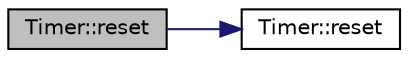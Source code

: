 digraph "Timer::reset"
{
 // LATEX_PDF_SIZE
  edge [fontname="Helvetica",fontsize="10",labelfontname="Helvetica",labelfontsize="10"];
  node [fontname="Helvetica",fontsize="10",shape=record];
  rankdir="LR";
  Node1 [label="Timer::reset",height=0.2,width=0.4,color="black", fillcolor="grey75", style="filled", fontcolor="black",tooltip="Reset the timer with a new interval."];
  Node1 -> Node2 [color="midnightblue",fontsize="10",style="solid",fontname="Helvetica"];
  Node2 [label="Timer::reset",height=0.2,width=0.4,color="black", fillcolor="white", style="filled",URL="$classTimer.html#a9020542d73357a4eef512eefaf57524b",tooltip="Reset the timer to the current time + interval."];
}
